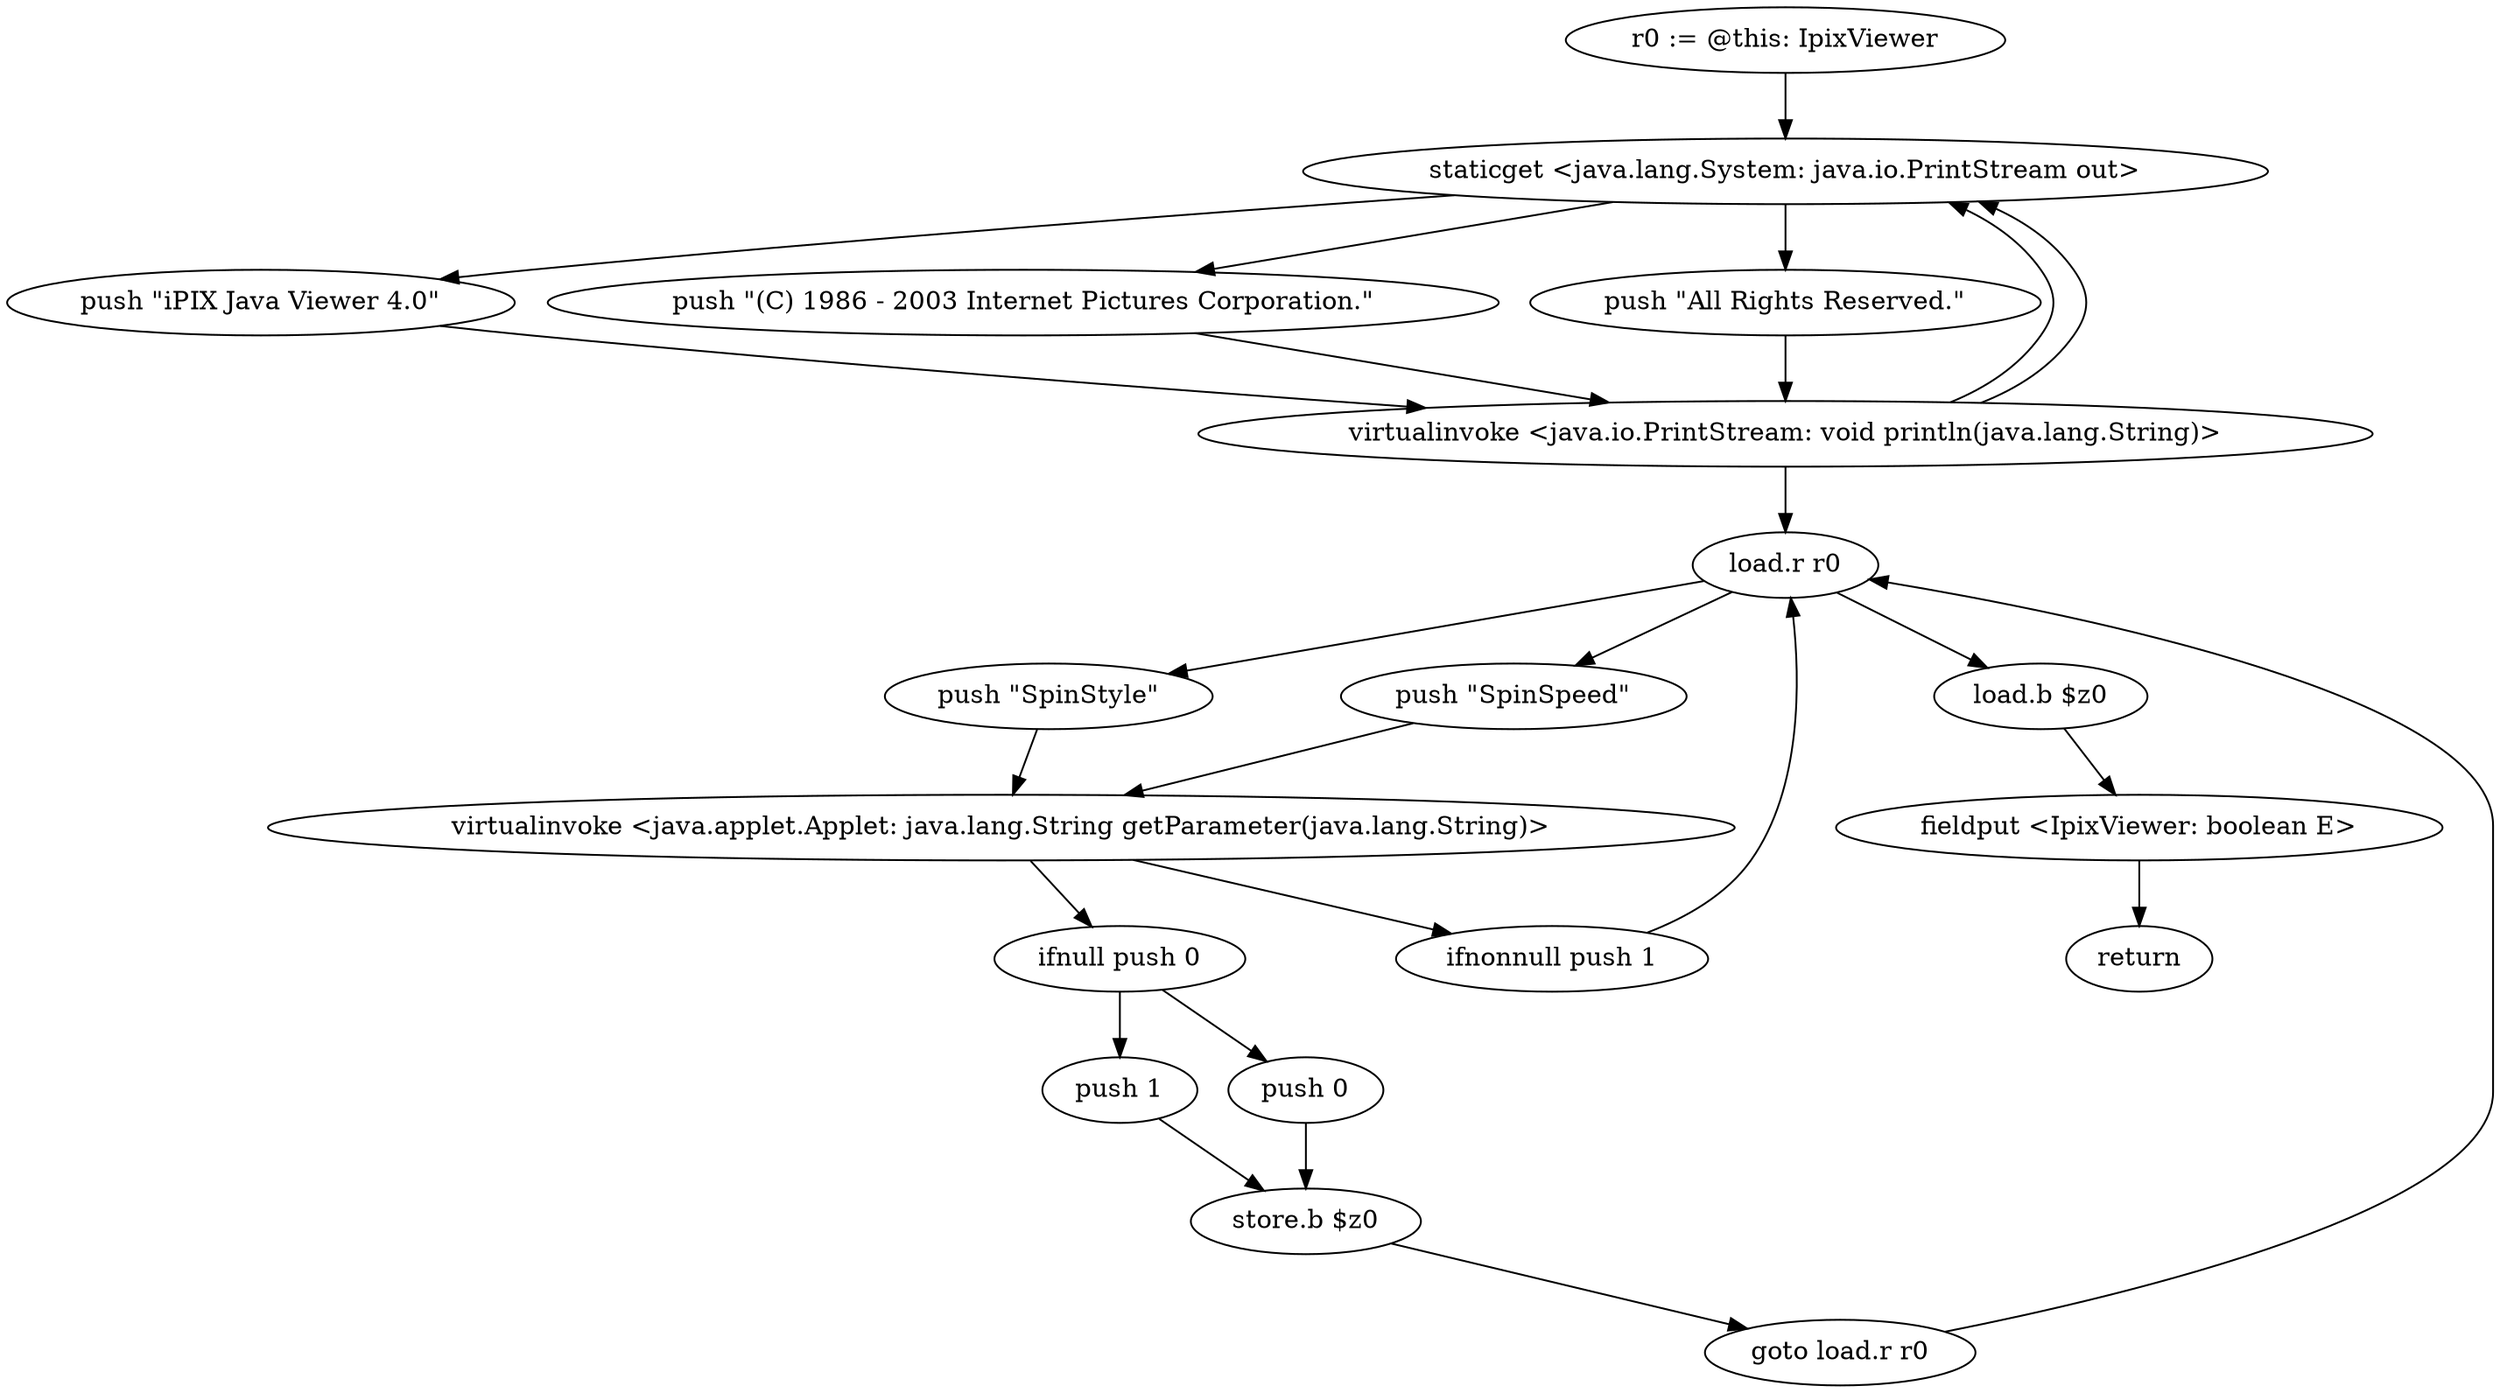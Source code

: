 digraph "" {
    "r0 := @this: IpixViewer"
    "staticget <java.lang.System: java.io.PrintStream out>"
    "r0 := @this: IpixViewer"->"staticget <java.lang.System: java.io.PrintStream out>";
    "push \"iPIX Java Viewer 4.0\""
    "staticget <java.lang.System: java.io.PrintStream out>"->"push \"iPIX Java Viewer 4.0\"";
    "virtualinvoke <java.io.PrintStream: void println(java.lang.String)>"
    "push \"iPIX Java Viewer 4.0\""->"virtualinvoke <java.io.PrintStream: void println(java.lang.String)>";
    "virtualinvoke <java.io.PrintStream: void println(java.lang.String)>"->"staticget <java.lang.System: java.io.PrintStream out>";
    "push \"(C) 1986 - 2003 Internet Pictures Corporation.\""
    "staticget <java.lang.System: java.io.PrintStream out>"->"push \"(C) 1986 - 2003 Internet Pictures Corporation.\"";
    "push \"(C) 1986 - 2003 Internet Pictures Corporation.\""->"virtualinvoke <java.io.PrintStream: void println(java.lang.String)>";
    "virtualinvoke <java.io.PrintStream: void println(java.lang.String)>"->"staticget <java.lang.System: java.io.PrintStream out>";
    "push \"All Rights Reserved.\""
    "staticget <java.lang.System: java.io.PrintStream out>"->"push \"All Rights Reserved.\"";
    "push \"All Rights Reserved.\""->"virtualinvoke <java.io.PrintStream: void println(java.lang.String)>";
    "load.r r0"
    "virtualinvoke <java.io.PrintStream: void println(java.lang.String)>"->"load.r r0";
    "push \"SpinSpeed\""
    "load.r r0"->"push \"SpinSpeed\"";
    "virtualinvoke <java.applet.Applet: java.lang.String getParameter(java.lang.String)>"
    "push \"SpinSpeed\""->"virtualinvoke <java.applet.Applet: java.lang.String getParameter(java.lang.String)>";
    "ifnonnull push 1"
    "virtualinvoke <java.applet.Applet: java.lang.String getParameter(java.lang.String)>"->"ifnonnull push 1";
    "ifnonnull push 1"->"load.r r0";
    "push \"SpinStyle\""
    "load.r r0"->"push \"SpinStyle\"";
    "push \"SpinStyle\""->"virtualinvoke <java.applet.Applet: java.lang.String getParameter(java.lang.String)>";
    "ifnull push 0"
    "virtualinvoke <java.applet.Applet: java.lang.String getParameter(java.lang.String)>"->"ifnull push 0";
    "push 1"
    "ifnull push 0"->"push 1";
    "store.b $z0"
    "push 1"->"store.b $z0";
    "goto load.r r0"
    "store.b $z0"->"goto load.r r0";
    "goto load.r r0"->"load.r r0";
    "load.b $z0"
    "load.r r0"->"load.b $z0";
    "fieldput <IpixViewer: boolean E>"
    "load.b $z0"->"fieldput <IpixViewer: boolean E>";
    "return"
    "fieldput <IpixViewer: boolean E>"->"return";
    "push 0"
    "ifnull push 0"->"push 0";
    "push 0"->"store.b $z0";
}
